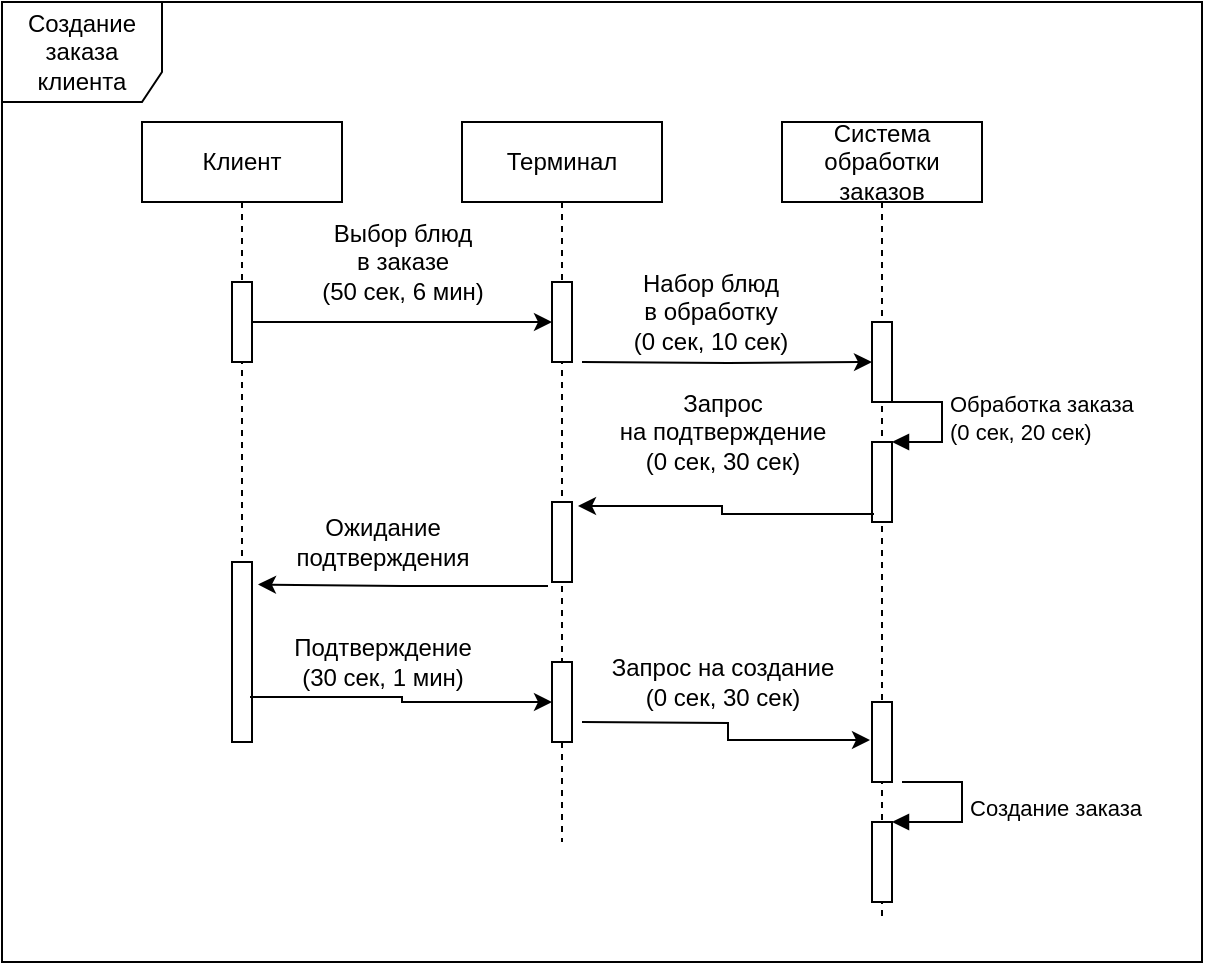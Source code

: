 <mxfile version="17.4.6" type="github">
  <diagram id="pBON-gkkkdVhyBMRhYLq" name="Page-1">
    <mxGraphModel dx="1662" dy="762" grid="1" gridSize="10" guides="1" tooltips="1" connect="1" arrows="1" fold="1" page="1" pageScale="1" pageWidth="827" pageHeight="1169" math="0" shadow="0">
      <root>
        <mxCell id="0" />
        <mxCell id="1" parent="0" />
        <mxCell id="as3AFjBgnjKYhhBo-eoY-1" value="Клиент" style="shape=umlLifeline;perimeter=lifelinePerimeter;whiteSpace=wrap;html=1;container=1;collapsible=0;recursiveResize=0;outlineConnect=0;" vertex="1" parent="1">
          <mxGeometry x="130" y="120" width="100" height="310" as="geometry" />
        </mxCell>
        <mxCell id="as3AFjBgnjKYhhBo-eoY-5" value="" style="html=1;points=[];perimeter=orthogonalPerimeter;" vertex="1" parent="as3AFjBgnjKYhhBo-eoY-1">
          <mxGeometry x="45" y="80" width="10" height="40" as="geometry" />
        </mxCell>
        <mxCell id="as3AFjBgnjKYhhBo-eoY-22" value="" style="html=1;points=[];perimeter=orthogonalPerimeter;" vertex="1" parent="as3AFjBgnjKYhhBo-eoY-1">
          <mxGeometry x="45" y="220" width="10" height="90" as="geometry" />
        </mxCell>
        <mxCell id="as3AFjBgnjKYhhBo-eoY-2" value="Терминал" style="shape=umlLifeline;perimeter=lifelinePerimeter;whiteSpace=wrap;html=1;container=1;collapsible=0;recursiveResize=0;outlineConnect=0;" vertex="1" parent="1">
          <mxGeometry x="290" y="120" width="100" height="360" as="geometry" />
        </mxCell>
        <mxCell id="as3AFjBgnjKYhhBo-eoY-6" value="" style="html=1;points=[];perimeter=orthogonalPerimeter;" vertex="1" parent="as3AFjBgnjKYhhBo-eoY-2">
          <mxGeometry x="45" y="80" width="10" height="40" as="geometry" />
        </mxCell>
        <mxCell id="as3AFjBgnjKYhhBo-eoY-19" value="" style="html=1;points=[];perimeter=orthogonalPerimeter;" vertex="1" parent="as3AFjBgnjKYhhBo-eoY-2">
          <mxGeometry x="45" y="190" width="10" height="40" as="geometry" />
        </mxCell>
        <mxCell id="as3AFjBgnjKYhhBo-eoY-26" value="" style="html=1;points=[];perimeter=orthogonalPerimeter;" vertex="1" parent="as3AFjBgnjKYhhBo-eoY-2">
          <mxGeometry x="45" y="270" width="10" height="40" as="geometry" />
        </mxCell>
        <mxCell id="as3AFjBgnjKYhhBo-eoY-3" value="Система обработки заказов" style="shape=umlLifeline;perimeter=lifelinePerimeter;whiteSpace=wrap;html=1;container=1;collapsible=0;recursiveResize=0;outlineConnect=0;" vertex="1" parent="1">
          <mxGeometry x="450" y="120" width="100" height="400" as="geometry" />
        </mxCell>
        <mxCell id="as3AFjBgnjKYhhBo-eoY-12" value="" style="html=1;points=[];perimeter=orthogonalPerimeter;" vertex="1" parent="as3AFjBgnjKYhhBo-eoY-3">
          <mxGeometry x="45" y="100" width="10" height="40" as="geometry" />
        </mxCell>
        <mxCell id="as3AFjBgnjKYhhBo-eoY-15" value="" style="html=1;points=[];perimeter=orthogonalPerimeter;" vertex="1" parent="as3AFjBgnjKYhhBo-eoY-3">
          <mxGeometry x="45" y="160" width="10" height="40" as="geometry" />
        </mxCell>
        <mxCell id="as3AFjBgnjKYhhBo-eoY-16" value="Обработка заказа&lt;br&gt;(0 сек, 20 сек)" style="edgeStyle=orthogonalEdgeStyle;html=1;align=left;spacingLeft=2;endArrow=block;rounded=0;entryX=1;entryY=0;" edge="1" target="as3AFjBgnjKYhhBo-eoY-15" parent="as3AFjBgnjKYhhBo-eoY-3">
          <mxGeometry relative="1" as="geometry">
            <mxPoint x="50" y="140" as="sourcePoint" />
            <Array as="points">
              <mxPoint x="80" y="140" />
            </Array>
          </mxGeometry>
        </mxCell>
        <mxCell id="as3AFjBgnjKYhhBo-eoY-29" value="" style="html=1;points=[];perimeter=orthogonalPerimeter;" vertex="1" parent="as3AFjBgnjKYhhBo-eoY-3">
          <mxGeometry x="45" y="290" width="10" height="40" as="geometry" />
        </mxCell>
        <mxCell id="as3AFjBgnjKYhhBo-eoY-32" value="" style="html=1;points=[];perimeter=orthogonalPerimeter;" vertex="1" parent="as3AFjBgnjKYhhBo-eoY-3">
          <mxGeometry x="45" y="350" width="10" height="40" as="geometry" />
        </mxCell>
        <mxCell id="as3AFjBgnjKYhhBo-eoY-33" value="Создание заказа" style="edgeStyle=orthogonalEdgeStyle;html=1;align=left;spacingLeft=2;endArrow=block;rounded=0;entryX=1;entryY=0;" edge="1" target="as3AFjBgnjKYhhBo-eoY-32" parent="as3AFjBgnjKYhhBo-eoY-3">
          <mxGeometry relative="1" as="geometry">
            <mxPoint x="60" y="330" as="sourcePoint" />
            <Array as="points">
              <mxPoint x="90" y="330" />
            </Array>
          </mxGeometry>
        </mxCell>
        <mxCell id="as3AFjBgnjKYhhBo-eoY-7" value="" style="edgeStyle=orthogonalEdgeStyle;rounded=0;orthogonalLoop=1;jettySize=auto;html=1;" edge="1" parent="1" source="as3AFjBgnjKYhhBo-eoY-5" target="as3AFjBgnjKYhhBo-eoY-6">
          <mxGeometry relative="1" as="geometry" />
        </mxCell>
        <mxCell id="as3AFjBgnjKYhhBo-eoY-8" value="Выбор блюд&lt;br&gt;в заказе&lt;br&gt;(50 сек, 6 мин)" style="text;html=1;align=center;verticalAlign=middle;resizable=0;points=[];autosize=1;strokeColor=none;fillColor=none;" vertex="1" parent="1">
          <mxGeometry x="210" y="165" width="100" height="50" as="geometry" />
        </mxCell>
        <mxCell id="as3AFjBgnjKYhhBo-eoY-13" value="" style="edgeStyle=orthogonalEdgeStyle;rounded=0;orthogonalLoop=1;jettySize=auto;html=1;" edge="1" parent="1" target="as3AFjBgnjKYhhBo-eoY-12">
          <mxGeometry relative="1" as="geometry">
            <mxPoint x="350" y="240" as="sourcePoint" />
          </mxGeometry>
        </mxCell>
        <mxCell id="as3AFjBgnjKYhhBo-eoY-14" value="Набор блюд&lt;br&gt;в обработку&lt;br&gt;(0 сек, 10 сек)" style="text;html=1;align=center;verticalAlign=middle;resizable=0;points=[];autosize=1;strokeColor=none;fillColor=none;" vertex="1" parent="1">
          <mxGeometry x="369" y="190" width="90" height="50" as="geometry" />
        </mxCell>
        <mxCell id="as3AFjBgnjKYhhBo-eoY-20" value="" style="edgeStyle=orthogonalEdgeStyle;rounded=0;orthogonalLoop=1;jettySize=auto;html=1;entryX=1.3;entryY=0.05;entryDx=0;entryDy=0;entryPerimeter=0;exitX=0.1;exitY=0.9;exitDx=0;exitDy=0;exitPerimeter=0;" edge="1" parent="1" source="as3AFjBgnjKYhhBo-eoY-15" target="as3AFjBgnjKYhhBo-eoY-19">
          <mxGeometry relative="1" as="geometry" />
        </mxCell>
        <mxCell id="as3AFjBgnjKYhhBo-eoY-21" value="Запрос &lt;br&gt;на подтверждение&lt;br&gt;(0 сек, 30 сек)" style="text;html=1;align=center;verticalAlign=middle;resizable=0;points=[];autosize=1;strokeColor=none;fillColor=none;" vertex="1" parent="1">
          <mxGeometry x="360" y="250" width="120" height="50" as="geometry" />
        </mxCell>
        <mxCell id="as3AFjBgnjKYhhBo-eoY-23" value="" style="edgeStyle=orthogonalEdgeStyle;rounded=0;orthogonalLoop=1;jettySize=auto;html=1;exitX=-0.2;exitY=1.05;exitDx=0;exitDy=0;exitPerimeter=0;entryX=1.3;entryY=0.125;entryDx=0;entryDy=0;entryPerimeter=0;" edge="1" parent="1" source="as3AFjBgnjKYhhBo-eoY-19" target="as3AFjBgnjKYhhBo-eoY-22">
          <mxGeometry relative="1" as="geometry" />
        </mxCell>
        <mxCell id="as3AFjBgnjKYhhBo-eoY-25" value="Ожидание &lt;br&gt;подтверждения" style="text;html=1;align=center;verticalAlign=middle;resizable=0;points=[];autosize=1;strokeColor=none;fillColor=none;" vertex="1" parent="1">
          <mxGeometry x="200" y="315" width="100" height="30" as="geometry" />
        </mxCell>
        <mxCell id="as3AFjBgnjKYhhBo-eoY-27" value="" style="edgeStyle=orthogonalEdgeStyle;rounded=0;orthogonalLoop=1;jettySize=auto;html=1;exitX=0.9;exitY=0.75;exitDx=0;exitDy=0;exitPerimeter=0;" edge="1" parent="1" source="as3AFjBgnjKYhhBo-eoY-22" target="as3AFjBgnjKYhhBo-eoY-26">
          <mxGeometry relative="1" as="geometry" />
        </mxCell>
        <mxCell id="as3AFjBgnjKYhhBo-eoY-28" value="Подтверждение&lt;br&gt;(30 сек, 1 мин)" style="text;html=1;align=center;verticalAlign=middle;resizable=0;points=[];autosize=1;strokeColor=none;fillColor=none;" vertex="1" parent="1">
          <mxGeometry x="200" y="375" width="100" height="30" as="geometry" />
        </mxCell>
        <mxCell id="as3AFjBgnjKYhhBo-eoY-30" value="" style="edgeStyle=orthogonalEdgeStyle;rounded=0;orthogonalLoop=1;jettySize=auto;html=1;entryX=-0.1;entryY=0.475;entryDx=0;entryDy=0;entryPerimeter=0;" edge="1" parent="1" target="as3AFjBgnjKYhhBo-eoY-29">
          <mxGeometry relative="1" as="geometry">
            <mxPoint x="350" y="420" as="sourcePoint" />
          </mxGeometry>
        </mxCell>
        <mxCell id="as3AFjBgnjKYhhBo-eoY-31" value="Запрос на создание&lt;br&gt;(0 сек, 30 сек)" style="text;html=1;align=center;verticalAlign=middle;resizable=0;points=[];autosize=1;strokeColor=none;fillColor=none;" vertex="1" parent="1">
          <mxGeometry x="355" y="385" width="130" height="30" as="geometry" />
        </mxCell>
        <mxCell id="as3AFjBgnjKYhhBo-eoY-34" value="Создание заказа клиента" style="shape=umlFrame;whiteSpace=wrap;html=1;width=80;height=50;" vertex="1" parent="1">
          <mxGeometry x="60" y="60" width="600" height="480" as="geometry" />
        </mxCell>
      </root>
    </mxGraphModel>
  </diagram>
</mxfile>
